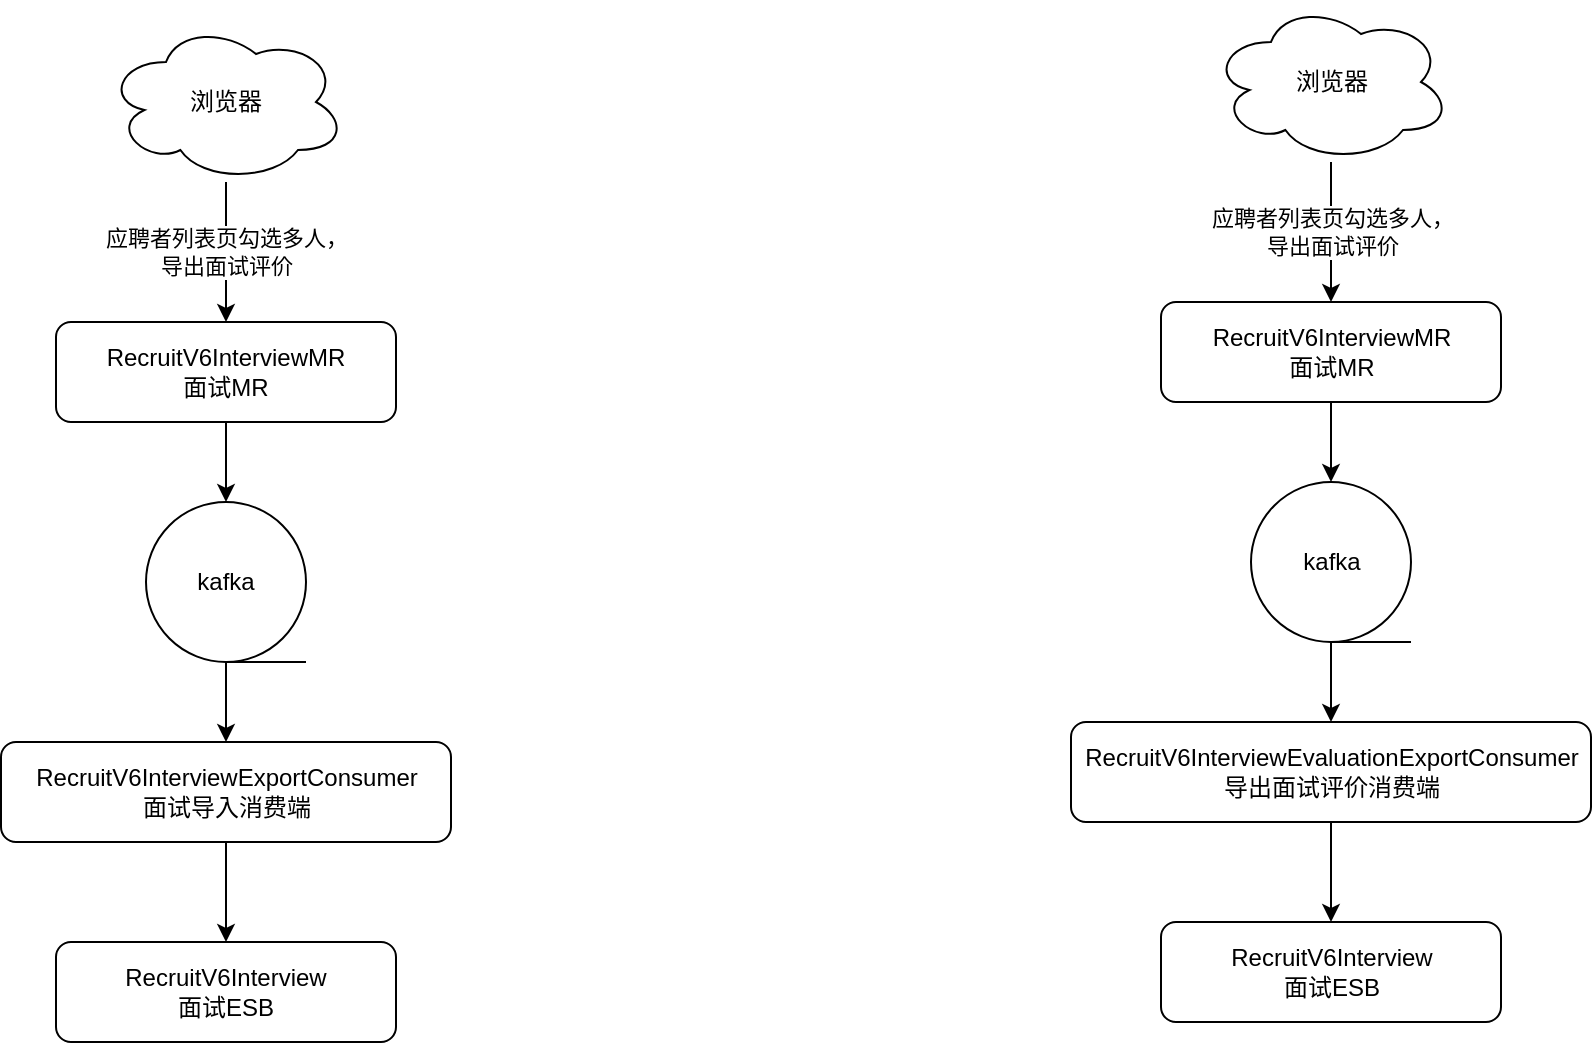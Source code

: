 <mxfile version="14.9.2" type="github">
  <diagram id="w2w5WlWFNU-Cj_tQeQIJ" name="Page-1">
    <mxGraphModel dx="1038" dy="578" grid="1" gridSize="10" guides="1" tooltips="1" connect="1" arrows="1" fold="1" page="1" pageScale="1" pageWidth="1920" pageHeight="1200" math="0" shadow="0">
      <root>
        <mxCell id="0" />
        <mxCell id="1" parent="0" />
        <mxCell id="JQRKnKj6wCPkjo8HGhtL-6" value="应聘者列表页勾选多人，&lt;br&gt;导出面试评价" style="edgeStyle=orthogonalEdgeStyle;rounded=0;orthogonalLoop=1;jettySize=auto;html=1;" edge="1" parent="1" source="JQRKnKj6wCPkjo8HGhtL-1" target="JQRKnKj6wCPkjo8HGhtL-2">
          <mxGeometry relative="1" as="geometry" />
        </mxCell>
        <mxCell id="JQRKnKj6wCPkjo8HGhtL-1" value="浏览器" style="ellipse;shape=cloud;whiteSpace=wrap;html=1;" vertex="1" parent="1">
          <mxGeometry x="340" y="30" width="120" height="80" as="geometry" />
        </mxCell>
        <mxCell id="JQRKnKj6wCPkjo8HGhtL-7" value="" style="edgeStyle=orthogonalEdgeStyle;rounded=0;orthogonalLoop=1;jettySize=auto;html=1;" edge="1" parent="1" source="JQRKnKj6wCPkjo8HGhtL-2" target="JQRKnKj6wCPkjo8HGhtL-3">
          <mxGeometry relative="1" as="geometry" />
        </mxCell>
        <mxCell id="JQRKnKj6wCPkjo8HGhtL-2" value="RecruitV6InterviewMR&lt;br&gt;面试MR" style="rounded=1;whiteSpace=wrap;html=1;" vertex="1" parent="1">
          <mxGeometry x="315" y="180" width="170" height="50" as="geometry" />
        </mxCell>
        <mxCell id="JQRKnKj6wCPkjo8HGhtL-8" value="" style="edgeStyle=orthogonalEdgeStyle;rounded=0;orthogonalLoop=1;jettySize=auto;html=1;" edge="1" parent="1" source="JQRKnKj6wCPkjo8HGhtL-3" target="JQRKnKj6wCPkjo8HGhtL-4">
          <mxGeometry relative="1" as="geometry" />
        </mxCell>
        <mxCell id="JQRKnKj6wCPkjo8HGhtL-3" value="kafka" style="shape=tapeData;whiteSpace=wrap;html=1;perimeter=ellipsePerimeter;" vertex="1" parent="1">
          <mxGeometry x="360" y="270" width="80" height="80" as="geometry" />
        </mxCell>
        <mxCell id="JQRKnKj6wCPkjo8HGhtL-9" value="" style="edgeStyle=orthogonalEdgeStyle;rounded=0;orthogonalLoop=1;jettySize=auto;html=1;" edge="1" parent="1" source="JQRKnKj6wCPkjo8HGhtL-4" target="JQRKnKj6wCPkjo8HGhtL-5">
          <mxGeometry relative="1" as="geometry" />
        </mxCell>
        <mxCell id="JQRKnKj6wCPkjo8HGhtL-4" value="RecruitV6InterviewExportConsumer&lt;br&gt;面试导入消费端" style="rounded=1;whiteSpace=wrap;html=1;" vertex="1" parent="1">
          <mxGeometry x="287.5" y="390" width="225" height="50" as="geometry" />
        </mxCell>
        <mxCell id="JQRKnKj6wCPkjo8HGhtL-5" value="RecruitV6Interview&lt;br&gt;面试ESB" style="rounded=1;whiteSpace=wrap;html=1;" vertex="1" parent="1">
          <mxGeometry x="315" y="490" width="170" height="50" as="geometry" />
        </mxCell>
        <mxCell id="JQRKnKj6wCPkjo8HGhtL-11" value="应聘者列表页勾选多人，&lt;br&gt;导出面试评价" style="edgeStyle=orthogonalEdgeStyle;rounded=0;orthogonalLoop=1;jettySize=auto;html=1;" edge="1" parent="1" source="JQRKnKj6wCPkjo8HGhtL-12" target="JQRKnKj6wCPkjo8HGhtL-14">
          <mxGeometry relative="1" as="geometry" />
        </mxCell>
        <mxCell id="JQRKnKj6wCPkjo8HGhtL-12" value="浏览器" style="ellipse;shape=cloud;whiteSpace=wrap;html=1;" vertex="1" parent="1">
          <mxGeometry x="892.5" y="20" width="120" height="80" as="geometry" />
        </mxCell>
        <mxCell id="JQRKnKj6wCPkjo8HGhtL-13" value="" style="edgeStyle=orthogonalEdgeStyle;rounded=0;orthogonalLoop=1;jettySize=auto;html=1;" edge="1" parent="1" source="JQRKnKj6wCPkjo8HGhtL-14" target="JQRKnKj6wCPkjo8HGhtL-16">
          <mxGeometry relative="1" as="geometry" />
        </mxCell>
        <mxCell id="JQRKnKj6wCPkjo8HGhtL-14" value="RecruitV6InterviewMR&lt;br&gt;面试MR" style="rounded=1;whiteSpace=wrap;html=1;" vertex="1" parent="1">
          <mxGeometry x="867.5" y="170" width="170" height="50" as="geometry" />
        </mxCell>
        <mxCell id="JQRKnKj6wCPkjo8HGhtL-15" value="" style="edgeStyle=orthogonalEdgeStyle;rounded=0;orthogonalLoop=1;jettySize=auto;html=1;" edge="1" parent="1" source="JQRKnKj6wCPkjo8HGhtL-16" target="JQRKnKj6wCPkjo8HGhtL-18">
          <mxGeometry relative="1" as="geometry" />
        </mxCell>
        <mxCell id="JQRKnKj6wCPkjo8HGhtL-16" value="kafka" style="shape=tapeData;whiteSpace=wrap;html=1;perimeter=ellipsePerimeter;" vertex="1" parent="1">
          <mxGeometry x="912.5" y="260" width="80" height="80" as="geometry" />
        </mxCell>
        <mxCell id="JQRKnKj6wCPkjo8HGhtL-17" value="" style="edgeStyle=orthogonalEdgeStyle;rounded=0;orthogonalLoop=1;jettySize=auto;html=1;" edge="1" parent="1" source="JQRKnKj6wCPkjo8HGhtL-18" target="JQRKnKj6wCPkjo8HGhtL-19">
          <mxGeometry relative="1" as="geometry" />
        </mxCell>
        <mxCell id="JQRKnKj6wCPkjo8HGhtL-18" value="RecruitV6InterviewEvaluationExportConsumer&lt;br&gt;导出面试评价消费端" style="rounded=1;whiteSpace=wrap;html=1;" vertex="1" parent="1">
          <mxGeometry x="822.5" y="380" width="260" height="50" as="geometry" />
        </mxCell>
        <mxCell id="JQRKnKj6wCPkjo8HGhtL-19" value="RecruitV6Interview&lt;br&gt;面试ESB" style="rounded=1;whiteSpace=wrap;html=1;" vertex="1" parent="1">
          <mxGeometry x="867.5" y="480" width="170" height="50" as="geometry" />
        </mxCell>
      </root>
    </mxGraphModel>
  </diagram>
</mxfile>
